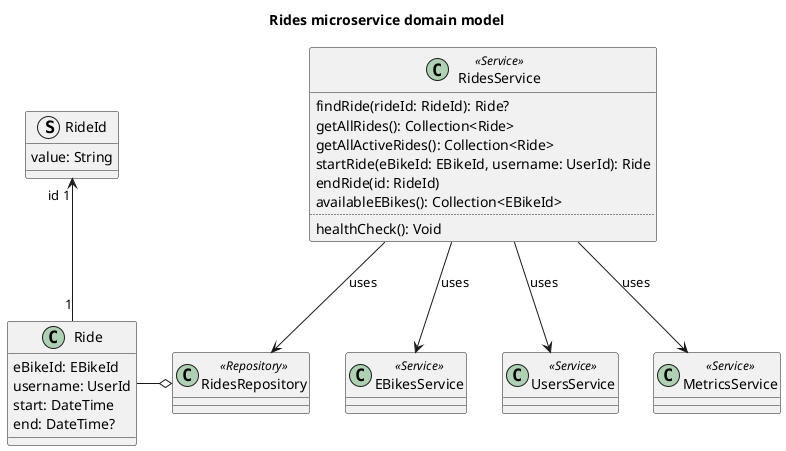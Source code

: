 @startuml rides-microservice-domain-model

title Rides microservice domain model

class Ride {
    eBikeId: EBikeId
    username: UserId
    start: DateTime
    end: DateTime?
}
struct RideId {
    value: String
}
Ride "1" -u-> "id 1" RideId

class RidesRepository <<Repository>>
RidesRepository o-l- Ride

class RidesService <<Service>> {
    findRide(rideId: RideId): Ride?
    getAllRides(): Collection<Ride>
    getAllActiveRides(): Collection<Ride>
    startRide(eBikeId: EBikeId, username: UserId): Ride
    endRide(id: RideId)
    availableEBikes(): Collection<EBikeId>
    ..
    healthCheck(): Void
}

RidesService --> RidesRepository : "uses"

class EBikesService <<Service>>
RidesService --> EBikesService : "uses"

class UsersService <<Service>>
RidesService --> UsersService : "uses"

class MetricsService <<Service>>
RidesService --> MetricsService : "uses"

@enduml

